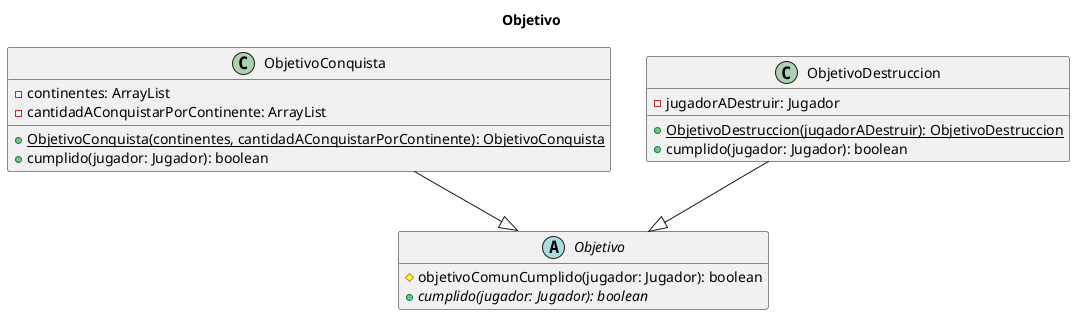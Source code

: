 @startuml

title Objetivo

hide empty members

abstract class Objetivo {
    # objetivoComunCumplido(jugador: Jugador): boolean
    + {abstract} cumplido(jugador: Jugador): boolean
}

ObjetivoConquista --|> Objetivo
ObjetivoDestruccion --|> Objetivo

class ObjetivoConquista {
    - continentes: ArrayList
    - cantidadAConquistarPorContinente: ArrayList
    + {static} ObjetivoConquista(continentes, cantidadAConquistarPorContinente): ObjetivoConquista
    + cumplido(jugador: Jugador): boolean
}

class ObjetivoDestruccion {
    - jugadorADestruir: Jugador
    + {static} ObjetivoDestruccion(jugadorADestruir): ObjetivoDestruccion
    + cumplido(jugador: Jugador): boolean
}

@enduml